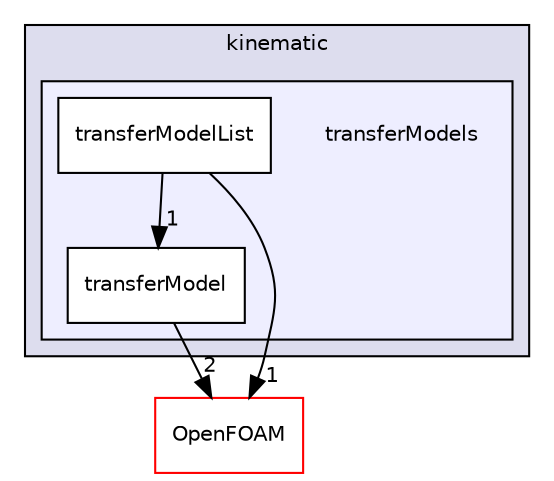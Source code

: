 digraph "src/regionModels/surfaceFilmModels/submodels/kinematic/transferModels" {
  bgcolor=transparent;
  compound=true
  node [ fontsize="10", fontname="Helvetica"];
  edge [ labelfontsize="10", labelfontname="Helvetica"];
  subgraph clusterdir_748187a7aee928611e312f378f23d627 {
    graph [ bgcolor="#ddddee", pencolor="black", label="kinematic" fontname="Helvetica", fontsize="10", URL="dir_748187a7aee928611e312f378f23d627.html"]
  subgraph clusterdir_2a4d8bea8cc9b4a86afcd292b97cb259 {
    graph [ bgcolor="#eeeeff", pencolor="black", label="" URL="dir_2a4d8bea8cc9b4a86afcd292b97cb259.html"];
    dir_2a4d8bea8cc9b4a86afcd292b97cb259 [shape=plaintext label="transferModels"];
    dir_8a8b76f575b690e1faf4bcc0cf7b14bf [shape=box label="transferModel" color="black" fillcolor="white" style="filled" URL="dir_8a8b76f575b690e1faf4bcc0cf7b14bf.html"];
    dir_00319f4d0a03330d6abb7874df034326 [shape=box label="transferModelList" color="black" fillcolor="white" style="filled" URL="dir_00319f4d0a03330d6abb7874df034326.html"];
  }
  }
  dir_c5473ff19b20e6ec4dfe5c310b3778a8 [shape=box label="OpenFOAM" color="red" URL="dir_c5473ff19b20e6ec4dfe5c310b3778a8.html"];
  dir_00319f4d0a03330d6abb7874df034326->dir_8a8b76f575b690e1faf4bcc0cf7b14bf [headlabel="1", labeldistance=1.5 headhref="dir_003447_003446.html"];
  dir_00319f4d0a03330d6abb7874df034326->dir_c5473ff19b20e6ec4dfe5c310b3778a8 [headlabel="1", labeldistance=1.5 headhref="dir_003447_002151.html"];
  dir_8a8b76f575b690e1faf4bcc0cf7b14bf->dir_c5473ff19b20e6ec4dfe5c310b3778a8 [headlabel="2", labeldistance=1.5 headhref="dir_003446_002151.html"];
}
